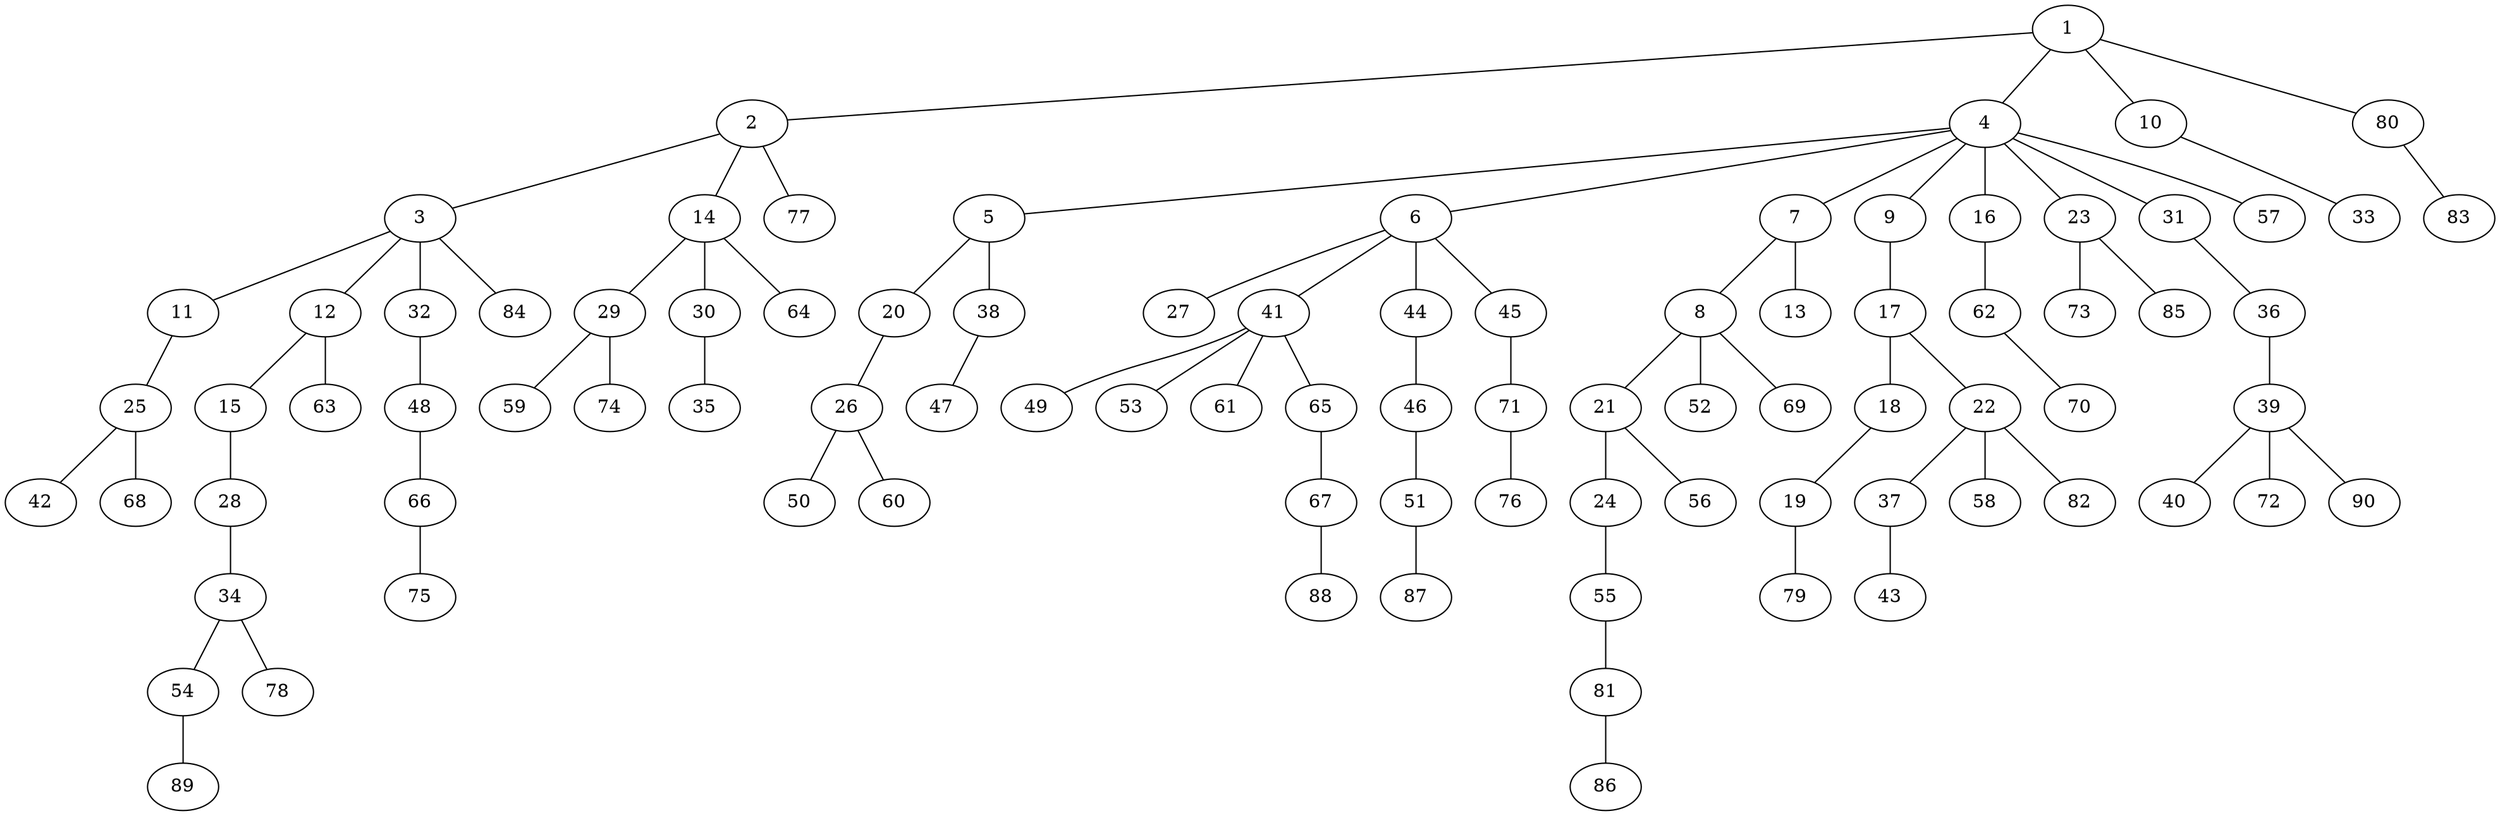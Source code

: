 graph graphname {1--2
1--4
1--10
1--80
2--3
2--14
2--77
3--11
3--12
3--32
3--84
4--5
4--6
4--7
4--9
4--16
4--23
4--31
4--57
5--20
5--38
6--27
6--41
6--44
6--45
7--8
7--13
8--21
8--52
8--69
9--17
10--33
11--25
12--15
12--63
14--29
14--30
14--64
15--28
16--62
17--18
17--22
18--19
19--79
20--26
21--24
21--56
22--37
22--58
22--82
23--73
23--85
24--55
25--42
25--68
26--50
26--60
28--34
29--59
29--74
30--35
31--36
32--48
34--54
34--78
36--39
37--43
38--47
39--40
39--72
39--90
41--49
41--53
41--61
41--65
44--46
45--71
46--51
48--66
51--87
54--89
55--81
62--70
65--67
66--75
67--88
71--76
80--83
81--86
}